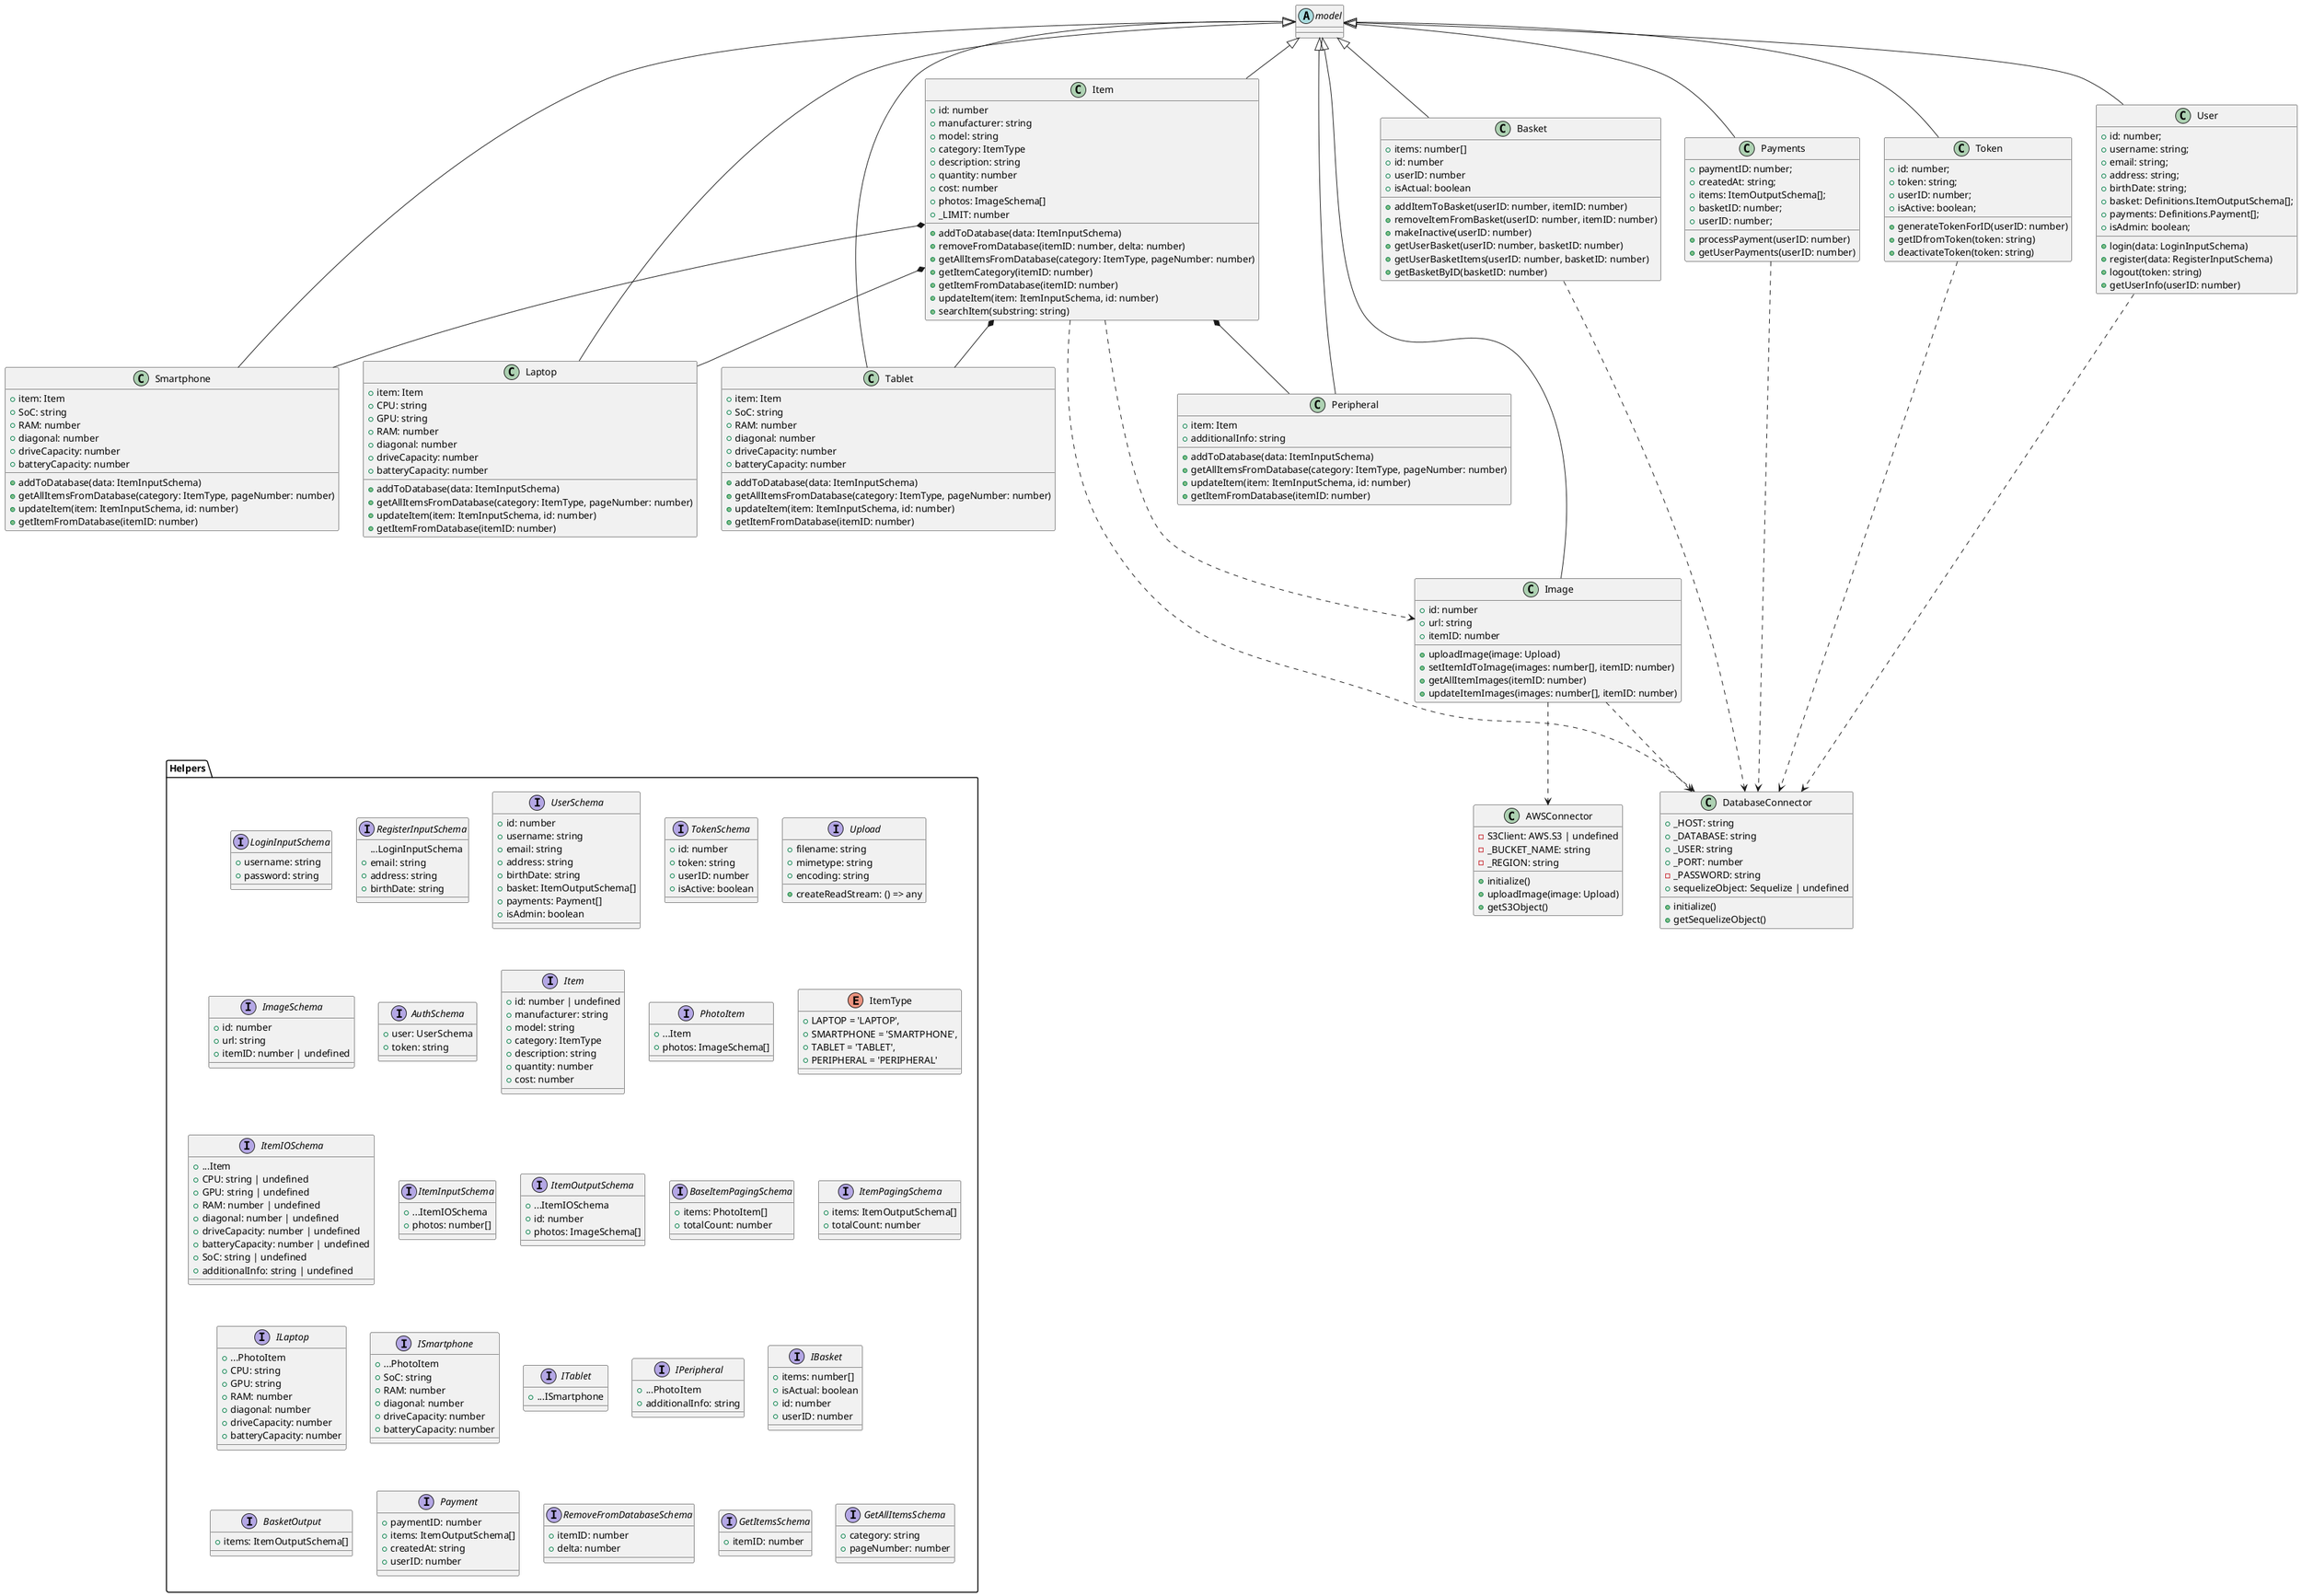 @startuml ClassDiagram

abstract class model

class Item {
    +id: number
    +manufacturer: string
    +model: string
    +category: ItemType
    +description: string
    +quantity: number
    +cost: number
    +photos: ImageSchema[]
    +_LIMIT: number
    +{method}addToDatabase(data: ItemInputSchema)
    +{method}removeFromDatabase(itemID: number, delta: number)
    +{method}getAllItemsFromDatabase(category: ItemType, pageNumber: number)
    +{method}getItemCategory(itemID: number)
    +{method}getItemFromDatabase(itemID: number)
    +{method}updateItem(item: ItemInputSchema, id: number)
    +{method}searchItem(substring: string)
}

class Laptop{
    +item: Item
    +CPU: string
    +GPU: string
    +RAM: number
    +diagonal: number
    +driveCapacity: number
    +batteryCapacity: number
    +{method}addToDatabase(data: ItemInputSchema)
    +{method}getAllItemsFromDatabase(category: ItemType, pageNumber: number)
    +{method}updateItem(item: ItemInputSchema, id: number)
    +{method}getItemFromDatabase(itemID: number)
}

class Smartphone {
    +item: Item
    +SoC: string
    +RAM: number
    +diagonal: number
    +driveCapacity: number
    +batteryCapacity: number
    +{method}addToDatabase(data: ItemInputSchema)
    +{method}getAllItemsFromDatabase(category: ItemType, pageNumber: number)
    +{method}updateItem(item: ItemInputSchema, id: number)
    +{method}getItemFromDatabase(itemID: number)
}

class Tablet {
    +item: Item
    +SoC: string
    +RAM: number
    +diagonal: number
    +driveCapacity: number
    +batteryCapacity: number
    +{method}addToDatabase(data: ItemInputSchema)
    +{method}getAllItemsFromDatabase(category: ItemType, pageNumber: number)
    +{method}updateItem(item: ItemInputSchema, id: number)
    +{method}getItemFromDatabase(itemID: number)
}

class Peripheral {
    +item: Item
    +additionalInfo: string
    +{method}addToDatabase(data: ItemInputSchema)
    +{method}getAllItemsFromDatabase(category: ItemType, pageNumber: number)
    +{method}updateItem(item: ItemInputSchema, id: number)
    +{method}getItemFromDatabase(itemID: number)
}

class AWSConnector {
    -S3Client: AWS.S3 | undefined
    -_BUCKET_NAME: string
    -_REGION: string
    +{method}initialize()
    +{method}uploadImage(image: Upload)
    +{method}getS3Object()
}

class DatabaseConnector {
    +_HOST: string
    +_DATABASE: string
    +_USER: string
    +_PORT: number
    -_PASSWORD: string
    +sequelizeObject: Sequelize | undefined
    +{method}initialize()
    +{method}getSequelizeObject()
}

class Basket{
    +items: number[]
	+id: number
	+userID: number
	+isActual: boolean
	+{method}addItemToBasket(userID: number, itemID: number)
	+{method}removeItemFromBasket(userID: number, itemID: number)
	+{method}makeInactive(userID: number)
	+{method}getUserBasket(userID: number, basketID: number)
	+{method}getUserBasketItems(userID: number, basketID: number)
	+{method}getBasketByID(basketID: number)
}

class Image {
    +id: number
    +url: string
    +itemID: number
    +{method}uploadImage(image: Upload)
    +{method}setItemIdToImage(images: number[], itemID: number)
    +{method}getAllItemImages(itemID: number)
    +{method}updateItemImages(images: number[], itemID: number)
}

class Payments {
    +paymentID: number;
	+createdAt: string;
	+items: ItemOutputSchema[];
	+basketID: number;
	+userID: number;
	+{method}processPayment(userID: number)
	+{method}getUserPayments(userID: number)
}

class Token {
    +id: number;
	+token: string;
	+userID: number;
	+isActive: boolean;
	+{method}generateTokenForID(userID: number)
	+{method}getIDfromToken(token: string)
	+{method}deactivateToken(token: string)
}

class User {
    +id: number;
	+username: string;
	+email: string;
	+address: string;
	+birthDate: string;
	+basket: Definitions.ItemOutputSchema[];
	+payments: Definitions.Payment[];
	+isAdmin: boolean;
	+{method}login(data: LoginInputSchema)
	+{method}register(data: RegisterInputSchema)
	+{method}logout(token: string)
	+{method}getUserInfo(userID: number)
}

model <|-- Peripheral
model <|-- Tablet
model <|-- Smartphone
model <|-- Laptop
model <|-- Item
model <|-- Basket
model <|-- Image
model <|-- Payments
model <|-- Token
model <|-- User

Item *-- Laptop
Item *-- Tablet
Item *-- Smartphone
Item *-- Peripheral
Image ...> AWSConnector
Image ...> DatabaseConnector
Payments ...> DatabaseConnector
Token ...> DatabaseConnector
User ...> DatabaseConnector
Basket ...> DatabaseConnector
Item ...> DatabaseConnector
Item ...> Image

Package "Helpers"{
    interface LoginInputSchema {
        +username: string
  	    +password: string
    }

    interface RegisterInputSchema {
        ...LoginInputSchema
        +email: string
        +address: string
        +birthDate: string
    }

    interface UserSchema {
        +id: number
        +username: string
        +email: string
        +address: string
        +birthDate: string
        +basket: ItemOutputSchema[]
        +payments: Payment[]
        +isAdmin: boolean
    }

    interface TokenSchema {
    	+id: number
    	+token: string
    	+userID: number
    	+isActive: boolean
    }

    interface Upload {
    	+filename: string
    	+mimetype: string
    	+encoding: string
    	+createReadStream: () => any
    }

    interface ImageSchema {
    	+id: number
    	+url: string
    	+itemID: number | undefined
    }

    interface AuthSchema {
    	+user: UserSchema
    	+token: string
    }

    interface Item {
    	+id: number | undefined
    	+manufacturer: string
    	+model: string
    	+category: ItemType
    	+description: string
    	+quantity: number
    	+cost: number
    }

    interface PhotoItem {
        +...Item
    	+photos: ImageSchema[]
    }

    enum ItemType {
    	+LAPTOP = 'LAPTOP',
    	+SMARTPHONE = 'SMARTPHONE',
    	+TABLET = 'TABLET',
    	+PERIPHERAL = 'PERIPHERAL'
    }

    interface ItemIOSchema {
        +...Item
    	+CPU: string | undefined
    	+GPU: string | undefined
    	+RAM: number | undefined
    	+diagonal: number | undefined
    	+driveCapacity: number | undefined
    	+batteryCapacity: number | undefined
    	+SoC: string | undefined
    	+additionalInfo: string | undefined
    }

    interface ItemInputSchema {
        +...ItemIOSchema
    	+photos: number[]
    }

    interface ItemOutputSchema {
        +...ItemIOSchema
    	+id: number
    	+photos: ImageSchema[]
    }

    interface BaseItemPagingSchema {
    	+items: PhotoItem[]
    	+totalCount: number
    }

    interface ItemPagingSchema {
    	+items: ItemOutputSchema[]
    	+totalCount: number
    }

    interface ILaptop {
        +...PhotoItem
    	+CPU: string
    	+GPU: string
    	+RAM: number
    	+diagonal: number
    	+driveCapacity: number
    	+batteryCapacity: number
    }

    interface ISmartphone {
        +...PhotoItem
    	+SoC: string
    	+RAM: number
    	+diagonal: number
    	+driveCapacity: number
    	+batteryCapacity: number
    }

    interface ITablet {
        +...ISmartphone
    }

    interface IPeripheral {
        +...PhotoItem
    	+additionalInfo: string
    }

    interface IBasket {
    	+items: number[]
    	+isActual: boolean
    	+id: number
    	+userID: number
    }

    interface BasketOutput {
    	+items: ItemOutputSchema[]
    }

    interface Payment {
    	+paymentID: number
    	+items: ItemOutputSchema[]
    	+createdAt: string
    	+userID: number
    }

    interface RemoveFromDatabaseSchema {
    	+itemID: number
    	+delta: number
    }

    interface GetItemsSchema {
    	+itemID: number
    }

    interface GetAllItemsSchema {
    	+category: string
    	+pageNumber: number
    }
}

"Helpers" -up[hidden]---> Smartphone

@enduml
